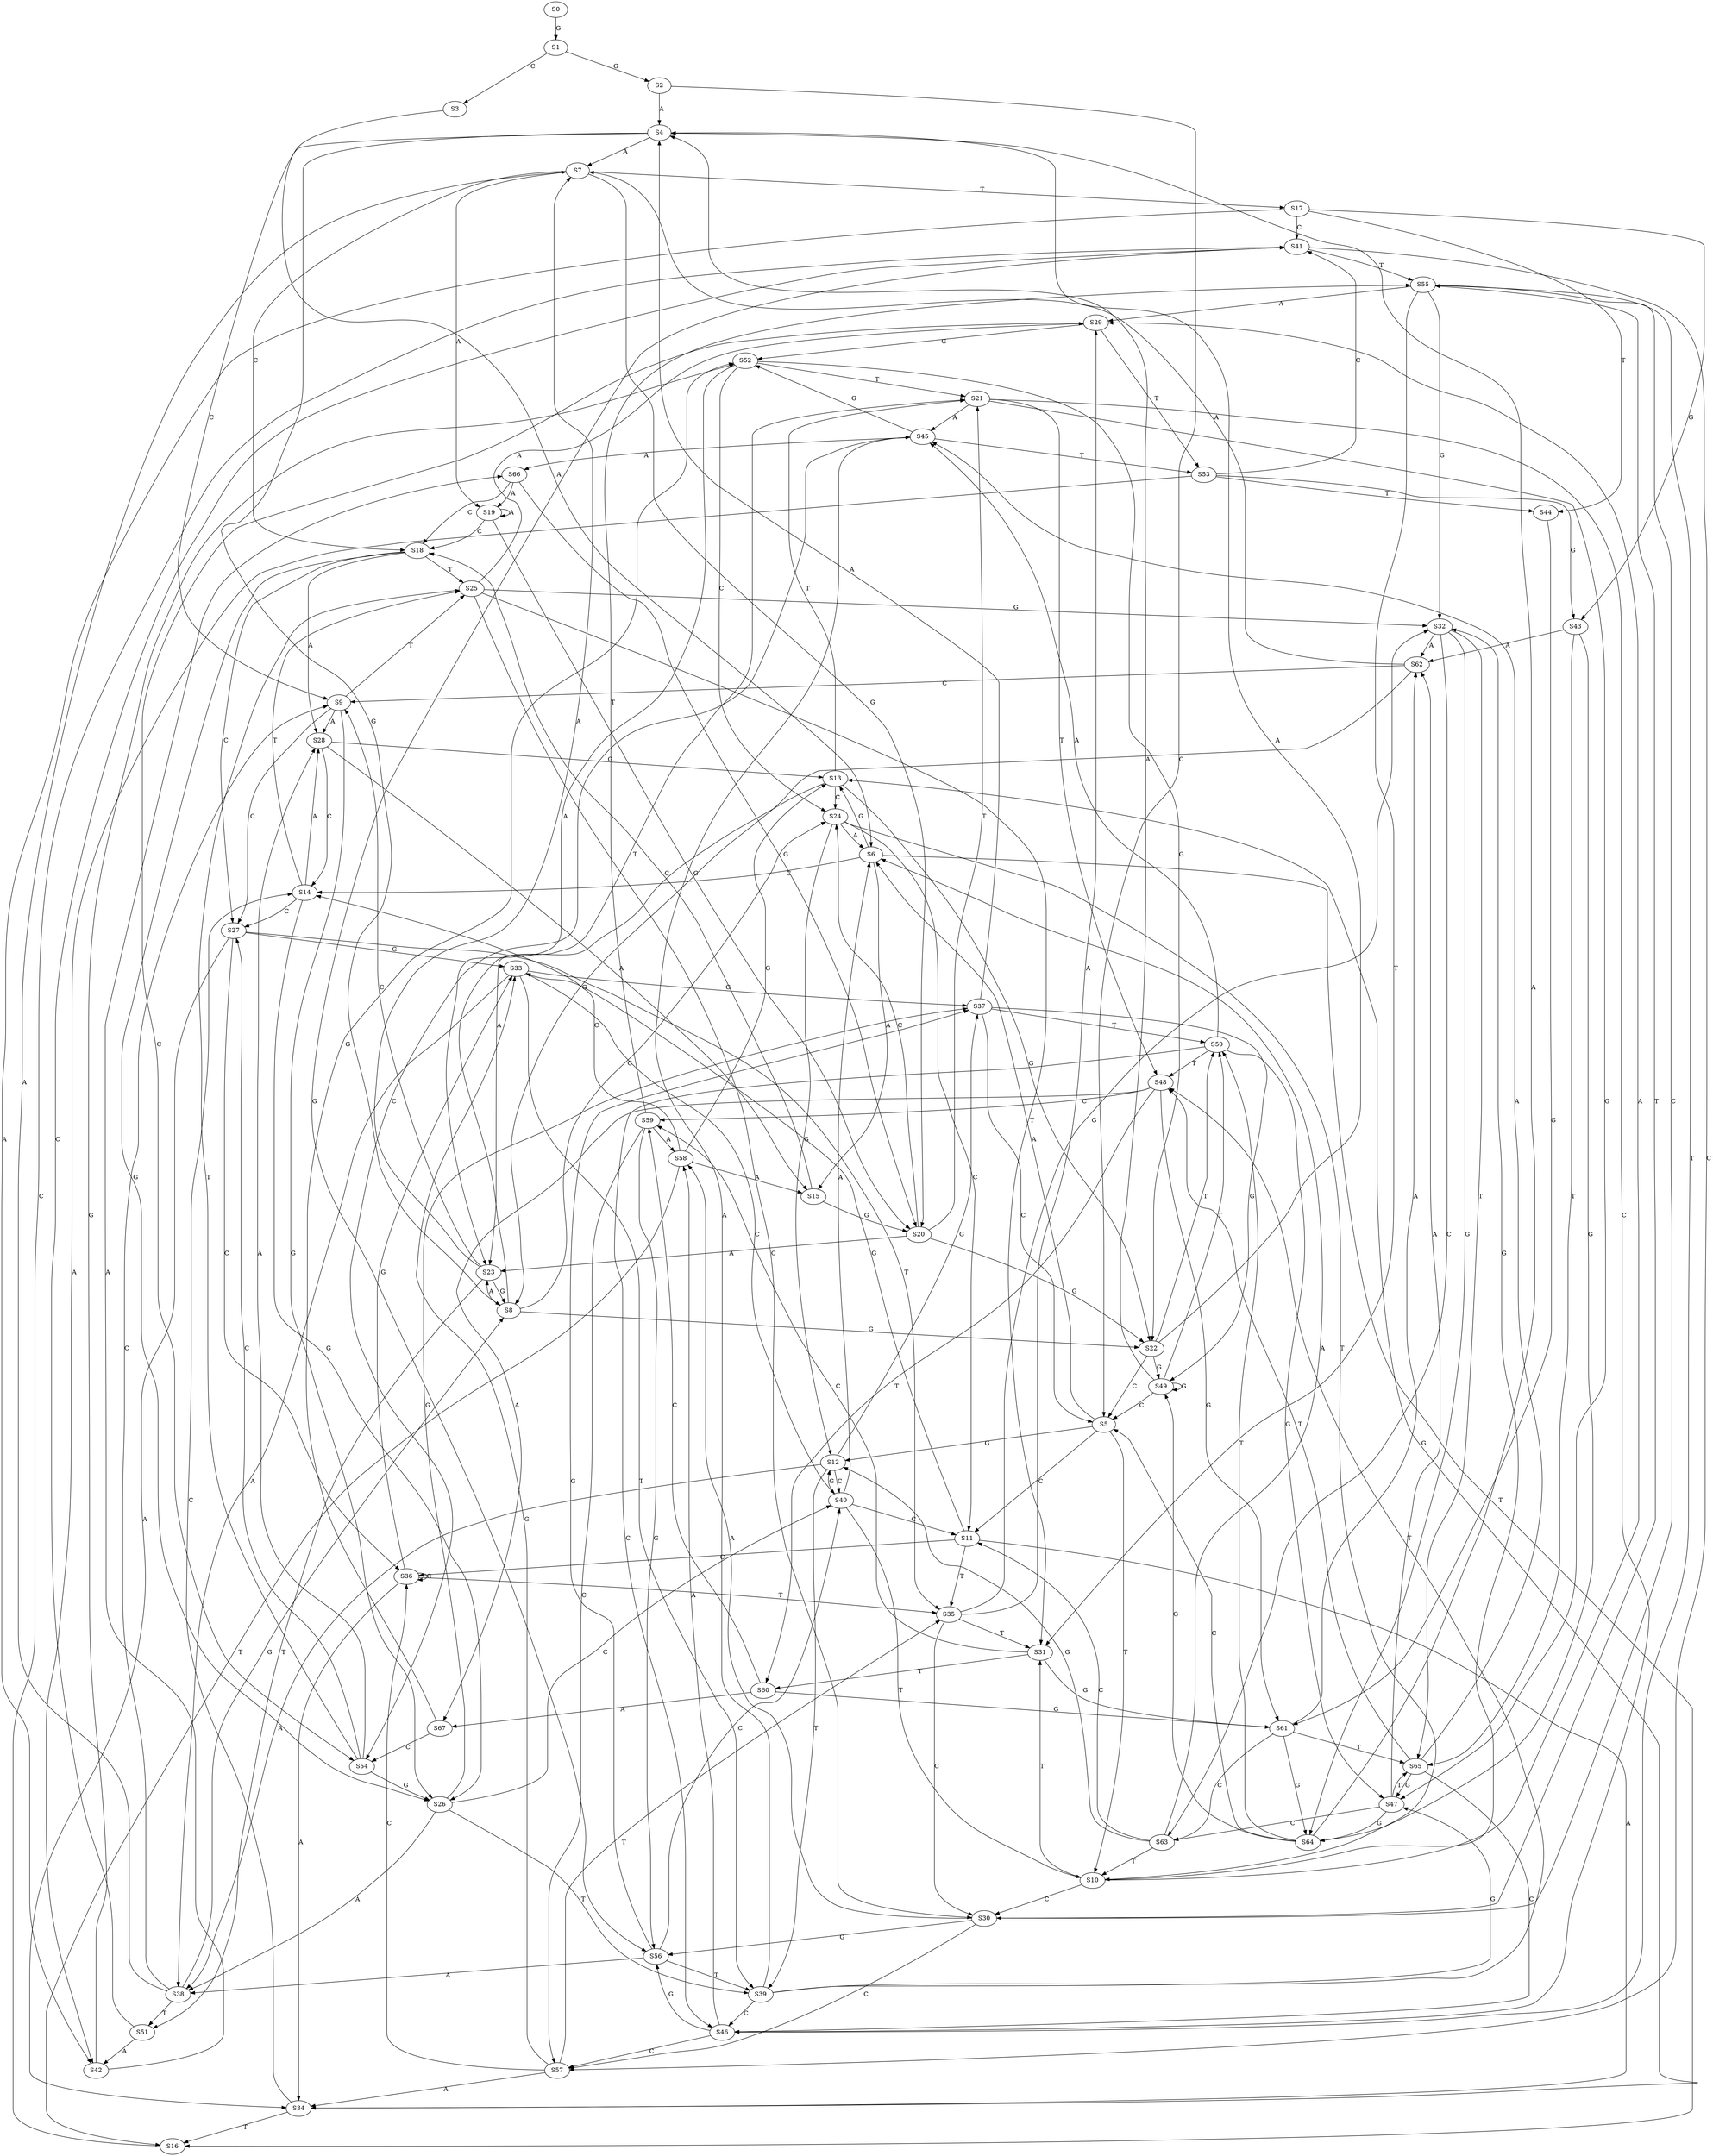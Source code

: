 strict digraph  {
	S0 -> S1 [ label = G ];
	S1 -> S2 [ label = G ];
	S1 -> S3 [ label = C ];
	S2 -> S4 [ label = A ];
	S2 -> S5 [ label = C ];
	S3 -> S6 [ label = A ];
	S4 -> S7 [ label = A ];
	S4 -> S8 [ label = G ];
	S4 -> S9 [ label = C ];
	S5 -> S10 [ label = T ];
	S5 -> S11 [ label = C ];
	S5 -> S6 [ label = A ];
	S5 -> S12 [ label = G ];
	S6 -> S13 [ label = G ];
	S6 -> S14 [ label = C ];
	S6 -> S15 [ label = A ];
	S6 -> S16 [ label = T ];
	S7 -> S17 [ label = T ];
	S7 -> S18 [ label = C ];
	S7 -> S19 [ label = A ];
	S7 -> S20 [ label = G ];
	S8 -> S21 [ label = T ];
	S8 -> S22 [ label = G ];
	S8 -> S23 [ label = A ];
	S8 -> S24 [ label = C ];
	S9 -> S25 [ label = T ];
	S9 -> S26 [ label = G ];
	S9 -> S27 [ label = C ];
	S9 -> S28 [ label = A ];
	S10 -> S29 [ label = A ];
	S10 -> S30 [ label = C ];
	S10 -> S31 [ label = T ];
	S10 -> S32 [ label = G ];
	S11 -> S33 [ label = G ];
	S11 -> S34 [ label = A ];
	S11 -> S35 [ label = T ];
	S11 -> S36 [ label = C ];
	S12 -> S37 [ label = G ];
	S12 -> S38 [ label = A ];
	S12 -> S39 [ label = T ];
	S12 -> S40 [ label = C ];
	S13 -> S22 [ label = G ];
	S13 -> S21 [ label = T ];
	S13 -> S23 [ label = A ];
	S13 -> S24 [ label = C ];
	S14 -> S25 [ label = T ];
	S14 -> S26 [ label = G ];
	S14 -> S28 [ label = A ];
	S14 -> S27 [ label = C ];
	S15 -> S20 [ label = G ];
	S15 -> S18 [ label = C ];
	S16 -> S41 [ label = C ];
	S17 -> S42 [ label = A ];
	S17 -> S41 [ label = C ];
	S17 -> S43 [ label = G ];
	S17 -> S44 [ label = T ];
	S18 -> S28 [ label = A ];
	S18 -> S27 [ label = C ];
	S18 -> S26 [ label = G ];
	S18 -> S25 [ label = T ];
	S19 -> S20 [ label = G ];
	S19 -> S18 [ label = C ];
	S19 -> S19 [ label = A ];
	S20 -> S21 [ label = T ];
	S20 -> S23 [ label = A ];
	S20 -> S24 [ label = C ];
	S20 -> S22 [ label = G ];
	S21 -> S45 [ label = A ];
	S21 -> S46 [ label = C ];
	S21 -> S47 [ label = G ];
	S21 -> S48 [ label = T ];
	S22 -> S4 [ label = A ];
	S22 -> S49 [ label = G ];
	S22 -> S50 [ label = T ];
	S22 -> S5 [ label = C ];
	S23 -> S7 [ label = A ];
	S23 -> S9 [ label = C ];
	S23 -> S51 [ label = T ];
	S23 -> S8 [ label = G ];
	S24 -> S11 [ label = C ];
	S24 -> S6 [ label = A ];
	S24 -> S12 [ label = G ];
	S24 -> S10 [ label = T ];
	S25 -> S29 [ label = A ];
	S25 -> S30 [ label = C ];
	S25 -> S31 [ label = T ];
	S25 -> S32 [ label = G ];
	S26 -> S37 [ label = G ];
	S26 -> S38 [ label = A ];
	S26 -> S39 [ label = T ];
	S26 -> S40 [ label = C ];
	S27 -> S36 [ label = C ];
	S27 -> S34 [ label = A ];
	S27 -> S35 [ label = T ];
	S27 -> S33 [ label = G ];
	S28 -> S13 [ label = G ];
	S28 -> S14 [ label = C ];
	S28 -> S15 [ label = A ];
	S29 -> S52 [ label = G ];
	S29 -> S53 [ label = T ];
	S29 -> S54 [ label = C ];
	S30 -> S55 [ label = T ];
	S30 -> S56 [ label = G ];
	S30 -> S57 [ label = C ];
	S30 -> S58 [ label = A ];
	S31 -> S59 [ label = C ];
	S31 -> S60 [ label = T ];
	S31 -> S61 [ label = G ];
	S32 -> S62 [ label = A ];
	S32 -> S63 [ label = C ];
	S32 -> S64 [ label = G ];
	S32 -> S65 [ label = T ];
	S33 -> S38 [ label = A ];
	S33 -> S37 [ label = G ];
	S33 -> S39 [ label = T ];
	S33 -> S40 [ label = C ];
	S34 -> S13 [ label = G ];
	S34 -> S16 [ label = T ];
	S34 -> S14 [ label = C ];
	S35 -> S32 [ label = G ];
	S35 -> S30 [ label = C ];
	S35 -> S31 [ label = T ];
	S35 -> S29 [ label = A ];
	S36 -> S33 [ label = G ];
	S36 -> S36 [ label = C ];
	S36 -> S34 [ label = A ];
	S36 -> S35 [ label = T ];
	S37 -> S4 [ label = A ];
	S37 -> S49 [ label = G ];
	S37 -> S5 [ label = C ];
	S37 -> S50 [ label = T ];
	S38 -> S7 [ label = A ];
	S38 -> S9 [ label = C ];
	S38 -> S8 [ label = G ];
	S38 -> S51 [ label = T ];
	S39 -> S46 [ label = C ];
	S39 -> S45 [ label = A ];
	S39 -> S47 [ label = G ];
	S39 -> S48 [ label = T ];
	S40 -> S12 [ label = G ];
	S40 -> S10 [ label = T ];
	S40 -> S11 [ label = C ];
	S40 -> S6 [ label = A ];
	S41 -> S57 [ label = C ];
	S41 -> S56 [ label = G ];
	S41 -> S55 [ label = T ];
	S42 -> S52 [ label = G ];
	S42 -> S66 [ label = A ];
	S43 -> S64 [ label = G ];
	S43 -> S62 [ label = A ];
	S43 -> S65 [ label = T ];
	S44 -> S61 [ label = G ];
	S45 -> S53 [ label = T ];
	S45 -> S52 [ label = G ];
	S45 -> S66 [ label = A ];
	S45 -> S54 [ label = C ];
	S46 -> S55 [ label = T ];
	S46 -> S56 [ label = G ];
	S46 -> S58 [ label = A ];
	S46 -> S57 [ label = C ];
	S47 -> S65 [ label = T ];
	S47 -> S64 [ label = G ];
	S47 -> S62 [ label = A ];
	S47 -> S63 [ label = C ];
	S48 -> S59 [ label = C ];
	S48 -> S61 [ label = G ];
	S48 -> S67 [ label = A ];
	S48 -> S60 [ label = T ];
	S49 -> S50 [ label = T ];
	S49 -> S5 [ label = C ];
	S49 -> S49 [ label = G ];
	S49 -> S4 [ label = A ];
	S50 -> S45 [ label = A ];
	S50 -> S46 [ label = C ];
	S50 -> S47 [ label = G ];
	S50 -> S48 [ label = T ];
	S51 -> S42 [ label = A ];
	S51 -> S41 [ label = C ];
	S52 -> S21 [ label = T ];
	S52 -> S23 [ label = A ];
	S52 -> S24 [ label = C ];
	S52 -> S22 [ label = G ];
	S53 -> S41 [ label = C ];
	S53 -> S42 [ label = A ];
	S53 -> S44 [ label = T ];
	S53 -> S43 [ label = G ];
	S54 -> S26 [ label = G ];
	S54 -> S25 [ label = T ];
	S54 -> S27 [ label = C ];
	S54 -> S28 [ label = A ];
	S55 -> S32 [ label = G ];
	S55 -> S30 [ label = C ];
	S55 -> S29 [ label = A ];
	S55 -> S31 [ label = T ];
	S56 -> S37 [ label = G ];
	S56 -> S39 [ label = T ];
	S56 -> S40 [ label = C ];
	S56 -> S38 [ label = A ];
	S57 -> S36 [ label = C ];
	S57 -> S34 [ label = A ];
	S57 -> S35 [ label = T ];
	S57 -> S33 [ label = G ];
	S58 -> S16 [ label = T ];
	S58 -> S14 [ label = C ];
	S58 -> S15 [ label = A ];
	S58 -> S13 [ label = G ];
	S59 -> S58 [ label = A ];
	S59 -> S57 [ label = C ];
	S59 -> S56 [ label = G ];
	S59 -> S55 [ label = T ];
	S60 -> S61 [ label = G ];
	S60 -> S59 [ label = C ];
	S60 -> S67 [ label = A ];
	S61 -> S64 [ label = G ];
	S61 -> S63 [ label = C ];
	S61 -> S65 [ label = T ];
	S61 -> S62 [ label = A ];
	S62 -> S8 [ label = G ];
	S62 -> S9 [ label = C ];
	S62 -> S7 [ label = A ];
	S63 -> S11 [ label = C ];
	S63 -> S12 [ label = G ];
	S63 -> S10 [ label = T ];
	S63 -> S6 [ label = A ];
	S64 -> S49 [ label = G ];
	S64 -> S5 [ label = C ];
	S64 -> S4 [ label = A ];
	S64 -> S50 [ label = T ];
	S65 -> S46 [ label = C ];
	S65 -> S48 [ label = T ];
	S65 -> S47 [ label = G ];
	S65 -> S45 [ label = A ];
	S66 -> S20 [ label = G ];
	S66 -> S19 [ label = A ];
	S66 -> S18 [ label = C ];
	S67 -> S54 [ label = C ];
	S67 -> S52 [ label = G ];
}
